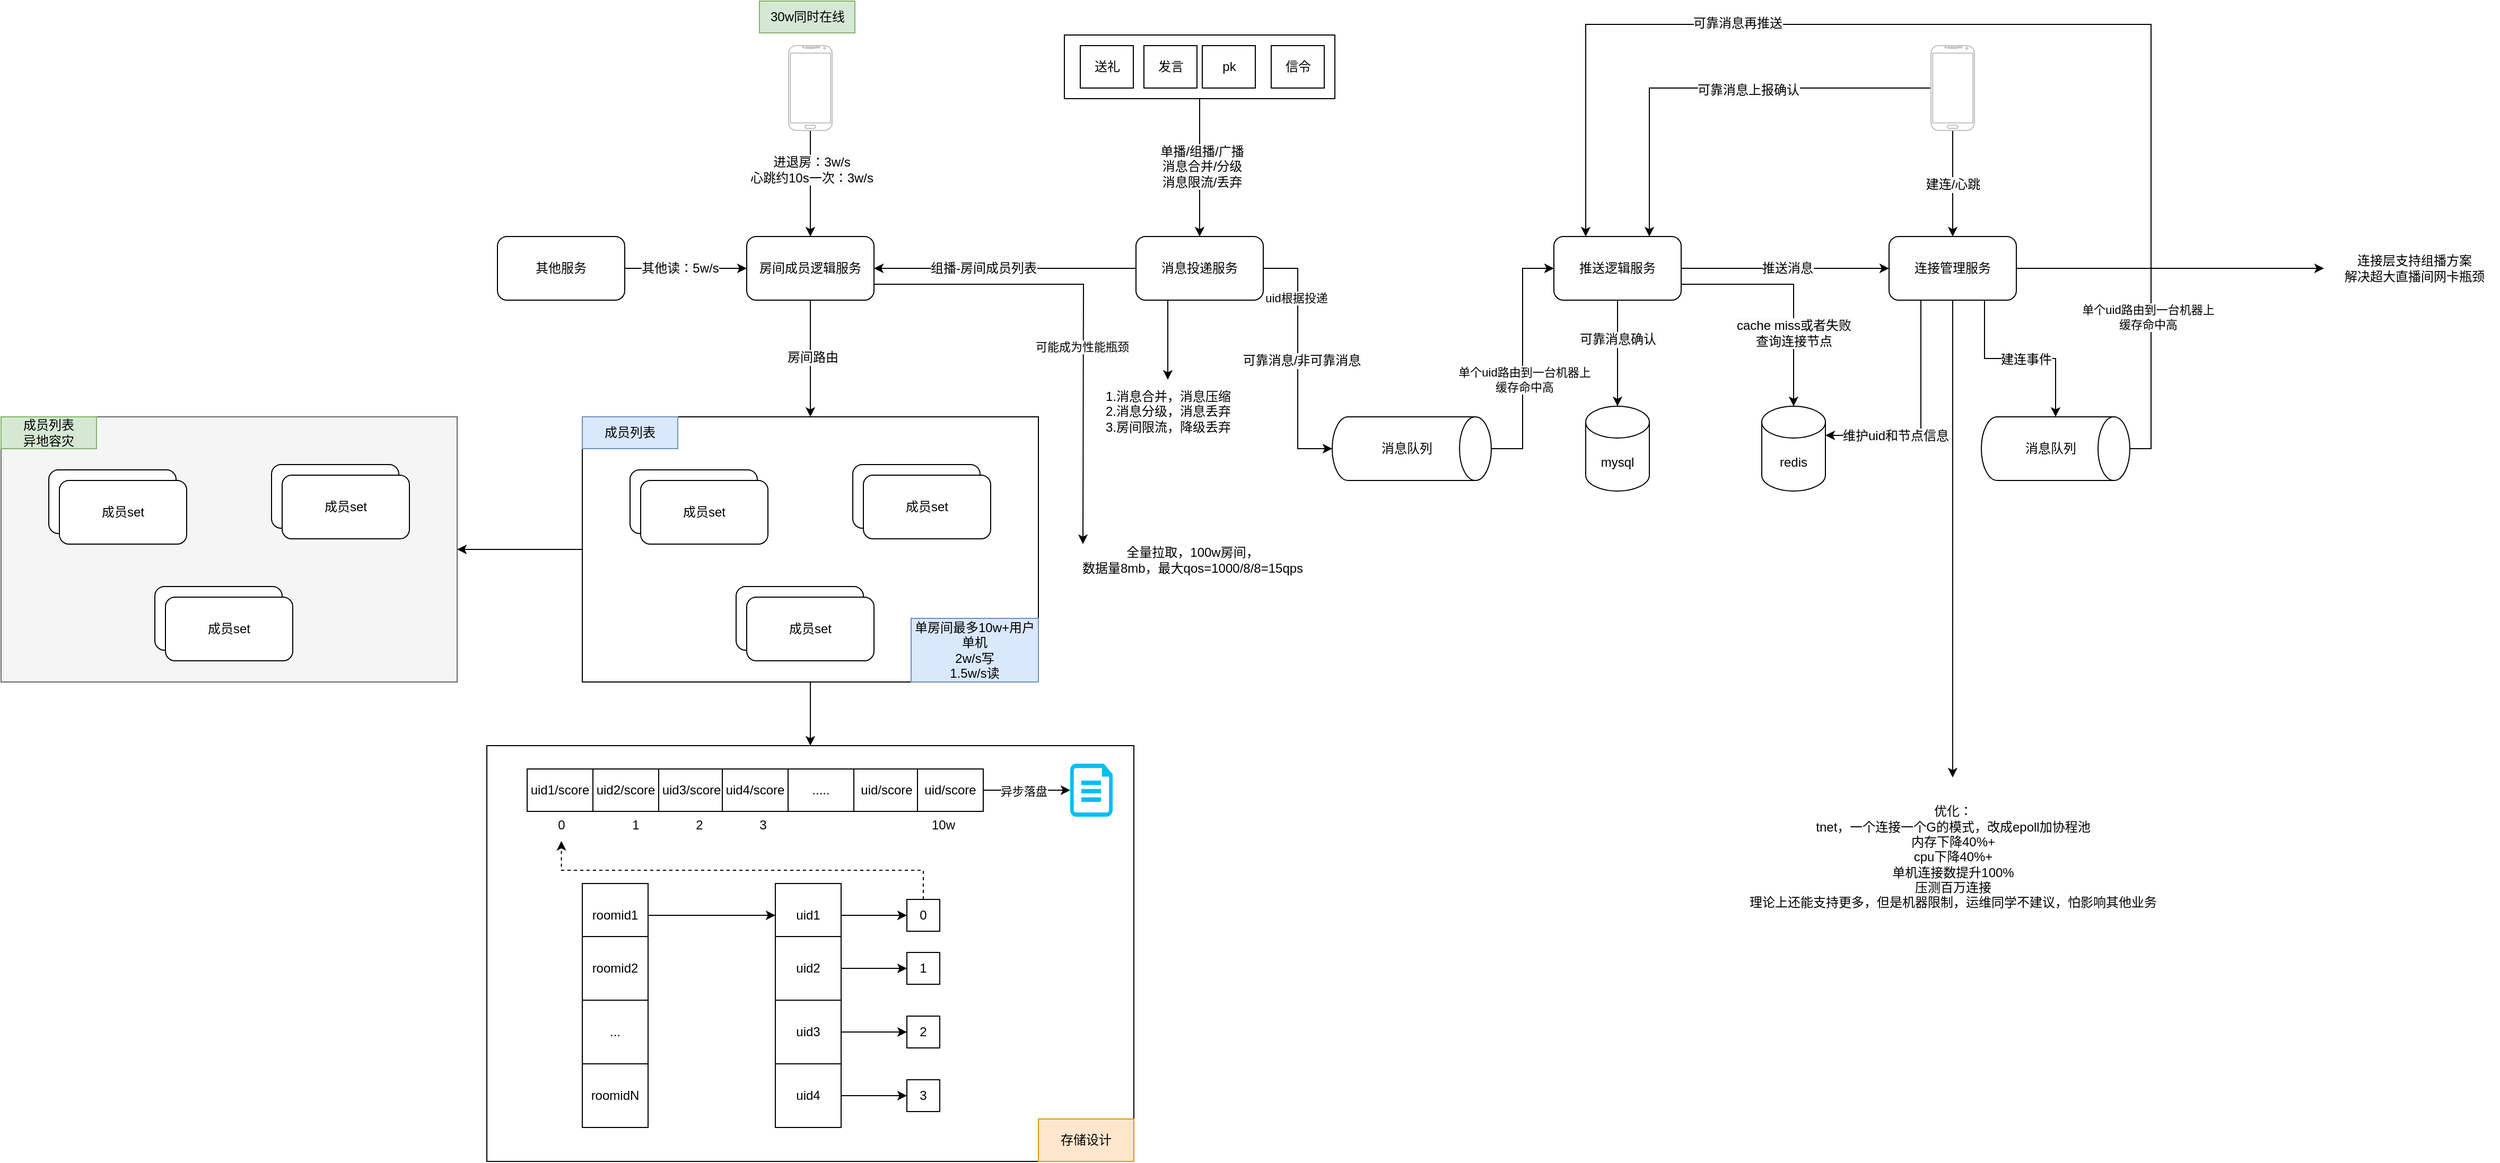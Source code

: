 <mxfile version="24.4.10" type="github">
  <diagram name="第 1 页" id="vhNQBWm2JfFw_72hFJQ7">
    <mxGraphModel dx="3207" dy="954" grid="1" gridSize="10" guides="1" tooltips="1" connect="1" arrows="1" fold="1" page="1" pageScale="1" pageWidth="827" pageHeight="1169" math="0" shadow="0">
      <root>
        <mxCell id="0" />
        <mxCell id="1" parent="0" />
        <mxCell id="PPWBLTVVHqmccEwtyOto-2" value="" style="rounded=0;whiteSpace=wrap;html=1;" parent="1" vertex="1">
          <mxGeometry x="-592" y="870" width="610" height="392" as="geometry" />
        </mxCell>
        <mxCell id="PPWBLTVVHqmccEwtyOto-4" style="edgeStyle=orthogonalEdgeStyle;rounded=0;orthogonalLoop=1;jettySize=auto;html=1;exitX=0.5;exitY=1;exitDx=0;exitDy=0;" parent="1" source="ontqGAHZmMhJFroZLa5W-21" target="PPWBLTVVHqmccEwtyOto-2" edge="1">
          <mxGeometry relative="1" as="geometry" />
        </mxCell>
        <mxCell id="PPWBLTVVHqmccEwtyOto-23" value="" style="edgeStyle=orthogonalEdgeStyle;rounded=0;orthogonalLoop=1;jettySize=auto;html=1;" parent="1" source="ontqGAHZmMhJFroZLa5W-21" target="PPWBLTVVHqmccEwtyOto-14" edge="1">
          <mxGeometry relative="1" as="geometry" />
        </mxCell>
        <mxCell id="ontqGAHZmMhJFroZLa5W-21" value="" style="rounded=0;whiteSpace=wrap;html=1;" parent="1" vertex="1">
          <mxGeometry x="-502" y="560" width="430" height="250" as="geometry" />
        </mxCell>
        <mxCell id="PPWBLTVVHqmccEwtyOto-47" style="edgeStyle=orthogonalEdgeStyle;rounded=0;orthogonalLoop=1;jettySize=auto;html=1;exitX=0.5;exitY=1;exitDx=0;exitDy=0;" parent="1" source="ontqGAHZmMhJFroZLa5W-1" edge="1">
          <mxGeometry relative="1" as="geometry">
            <mxPoint x="789.947" y="900" as="targetPoint" />
          </mxGeometry>
        </mxCell>
        <mxCell id="PPWBLTVVHqmccEwtyOto-51" style="edgeStyle=orthogonalEdgeStyle;rounded=0;orthogonalLoop=1;jettySize=auto;html=1;" parent="1" source="ontqGAHZmMhJFroZLa5W-1" edge="1">
          <mxGeometry relative="1" as="geometry">
            <mxPoint x="1140" y="420" as="targetPoint" />
          </mxGeometry>
        </mxCell>
        <mxCell id="ontqGAHZmMhJFroZLa5W-1" value="连接管理服务" style="rounded=1;whiteSpace=wrap;html=1;" parent="1" vertex="1">
          <mxGeometry x="730" y="390" width="120" height="60" as="geometry" />
        </mxCell>
        <mxCell id="ontqGAHZmMhJFroZLa5W-40" style="edgeStyle=orthogonalEdgeStyle;rounded=0;orthogonalLoop=1;jettySize=auto;html=1;exitX=1;exitY=0.5;exitDx=0;exitDy=0;entryX=0;entryY=0.5;entryDx=0;entryDy=0;" parent="1" source="ontqGAHZmMhJFroZLa5W-2" target="ontqGAHZmMhJFroZLa5W-1" edge="1">
          <mxGeometry relative="1" as="geometry" />
        </mxCell>
        <mxCell id="PPWBLTVVHqmccEwtyOto-34" value="&lt;span style=&quot;font-size: 12px; background-color: rgb(251, 251, 251);&quot;&gt;推送消息&lt;/span&gt;" style="edgeLabel;html=1;align=center;verticalAlign=middle;resizable=0;points=[];" parent="ontqGAHZmMhJFroZLa5W-40" vertex="1" connectable="0">
          <mxGeometry x="0.017" relative="1" as="geometry">
            <mxPoint as="offset" />
          </mxGeometry>
        </mxCell>
        <mxCell id="ontqGAHZmMhJFroZLa5W-2" value="推送逻辑服务" style="rounded=1;whiteSpace=wrap;html=1;" parent="1" vertex="1">
          <mxGeometry x="414" y="390" width="120" height="60" as="geometry" />
        </mxCell>
        <mxCell id="ontqGAHZmMhJFroZLa5W-24" style="edgeStyle=orthogonalEdgeStyle;rounded=0;orthogonalLoop=1;jettySize=auto;html=1;exitX=0;exitY=0.5;exitDx=0;exitDy=0;entryX=1;entryY=0.5;entryDx=0;entryDy=0;" parent="1" source="ontqGAHZmMhJFroZLa5W-3" target="ontqGAHZmMhJFroZLa5W-23" edge="1">
          <mxGeometry relative="1" as="geometry" />
        </mxCell>
        <mxCell id="PPWBLTVVHqmccEwtyOto-28" value="&lt;span style=&quot;font-size: 12px; background-color: rgb(251, 251, 251);&quot;&gt;组播-房间成员列表&lt;/span&gt;" style="edgeLabel;html=1;align=center;verticalAlign=middle;resizable=0;points=[];" parent="ontqGAHZmMhJFroZLa5W-24" vertex="1" connectable="0">
          <mxGeometry x="0.16" y="2" relative="1" as="geometry">
            <mxPoint x="-1" y="-2" as="offset" />
          </mxGeometry>
        </mxCell>
        <mxCell id="PPWBLTVVHqmccEwtyOto-57" style="edgeStyle=orthogonalEdgeStyle;rounded=0;orthogonalLoop=1;jettySize=auto;html=1;exitX=0.25;exitY=1;exitDx=0;exitDy=0;" parent="1" source="ontqGAHZmMhJFroZLa5W-3" target="PPWBLTVVHqmccEwtyOto-54" edge="1">
          <mxGeometry relative="1" as="geometry" />
        </mxCell>
        <mxCell id="ontqGAHZmMhJFroZLa5W-3" value="消息投递服务" style="rounded=1;whiteSpace=wrap;html=1;" parent="1" vertex="1">
          <mxGeometry x="20" y="390" width="120" height="60" as="geometry" />
        </mxCell>
        <mxCell id="ontqGAHZmMhJFroZLa5W-7" style="edgeStyle=orthogonalEdgeStyle;rounded=0;orthogonalLoop=1;jettySize=auto;html=1;exitX=0.5;exitY=0;exitDx=0;exitDy=0;exitPerimeter=0;entryX=0;entryY=0.5;entryDx=0;entryDy=0;" parent="1" source="ontqGAHZmMhJFroZLa5W-4" target="ontqGAHZmMhJFroZLa5W-2" edge="1">
          <mxGeometry relative="1" as="geometry" />
        </mxCell>
        <mxCell id="S7VBq_mGZm_weLfs4T1y-6" value="单个uid路由到一台机器上&lt;br&gt;缓存命中高" style="edgeLabel;html=1;align=center;verticalAlign=middle;resizable=0;points=[];" vertex="1" connectable="0" parent="ontqGAHZmMhJFroZLa5W-7">
          <mxGeometry x="0.281" y="-1" relative="1" as="geometry">
            <mxPoint y="52" as="offset" />
          </mxGeometry>
        </mxCell>
        <mxCell id="ontqGAHZmMhJFroZLa5W-4" value="" style="shape=cylinder3;whiteSpace=wrap;html=1;boundedLbl=1;backgroundOutline=1;size=15;rotation=90;" parent="1" vertex="1">
          <mxGeometry x="250" y="515" width="60" height="150" as="geometry" />
        </mxCell>
        <mxCell id="ontqGAHZmMhJFroZLa5W-6" style="edgeStyle=orthogonalEdgeStyle;rounded=0;orthogonalLoop=1;jettySize=auto;html=1;exitX=1;exitY=0.5;exitDx=0;exitDy=0;entryX=0.5;entryY=1;entryDx=0;entryDy=0;entryPerimeter=0;" parent="1" source="ontqGAHZmMhJFroZLa5W-3" target="ontqGAHZmMhJFroZLa5W-4" edge="1">
          <mxGeometry relative="1" as="geometry" />
        </mxCell>
        <mxCell id="PPWBLTVVHqmccEwtyOto-30" value="&lt;span style=&quot;font-size: 12px; background-color: rgb(251, 251, 251);&quot;&gt;可靠消息/非可靠消息&lt;/span&gt;" style="edgeLabel;html=1;align=center;verticalAlign=middle;resizable=0;points=[];" parent="ontqGAHZmMhJFroZLa5W-6" vertex="1" connectable="0">
          <mxGeometry x="0.015" y="3" relative="1" as="geometry">
            <mxPoint as="offset" />
          </mxGeometry>
        </mxCell>
        <mxCell id="S7VBq_mGZm_weLfs4T1y-5" value="uid根据投递" style="edgeLabel;html=1;align=center;verticalAlign=middle;resizable=0;points=[];" vertex="1" connectable="0" parent="ontqGAHZmMhJFroZLa5W-6">
          <mxGeometry x="-0.486" y="-2" relative="1" as="geometry">
            <mxPoint as="offset" />
          </mxGeometry>
        </mxCell>
        <mxCell id="ontqGAHZmMhJFroZLa5W-8" value="消息队列" style="text;html=1;align=center;verticalAlign=middle;resizable=0;points=[];autosize=1;strokeColor=none;fillColor=none;" parent="1" vertex="1">
          <mxGeometry x="240" y="575" width="70" height="30" as="geometry" />
        </mxCell>
        <mxCell id="ontqGAHZmMhJFroZLa5W-14" value="" style="rounded=1;whiteSpace=wrap;html=1;" parent="1" vertex="1">
          <mxGeometry x="-457" y="610" width="120" height="60" as="geometry" />
        </mxCell>
        <mxCell id="ontqGAHZmMhJFroZLa5W-15" value="成员set" style="rounded=1;whiteSpace=wrap;html=1;" parent="1" vertex="1">
          <mxGeometry x="-447" y="620" width="120" height="60" as="geometry" />
        </mxCell>
        <mxCell id="ontqGAHZmMhJFroZLa5W-16" value="" style="rounded=1;whiteSpace=wrap;html=1;" parent="1" vertex="1">
          <mxGeometry x="-357" y="720" width="120" height="60" as="geometry" />
        </mxCell>
        <mxCell id="ontqGAHZmMhJFroZLa5W-17" value="成员set" style="rounded=1;whiteSpace=wrap;html=1;" parent="1" vertex="1">
          <mxGeometry x="-347" y="730" width="120" height="60" as="geometry" />
        </mxCell>
        <mxCell id="ontqGAHZmMhJFroZLa5W-18" value="" style="rounded=1;whiteSpace=wrap;html=1;" parent="1" vertex="1">
          <mxGeometry x="-247" y="605" width="120" height="60" as="geometry" />
        </mxCell>
        <mxCell id="ontqGAHZmMhJFroZLa5W-19" value="成员set" style="rounded=1;whiteSpace=wrap;html=1;" parent="1" vertex="1">
          <mxGeometry x="-237" y="615" width="120" height="60" as="geometry" />
        </mxCell>
        <mxCell id="ontqGAHZmMhJFroZLa5W-22" value="成员列表" style="rounded=0;whiteSpace=wrap;html=1;fillColor=#dae8fc;strokeColor=#6c8ebf;" parent="1" vertex="1">
          <mxGeometry x="-502" y="560" width="90" height="30" as="geometry" />
        </mxCell>
        <mxCell id="ontqGAHZmMhJFroZLa5W-25" style="edgeStyle=orthogonalEdgeStyle;rounded=0;orthogonalLoop=1;jettySize=auto;html=1;exitX=0.5;exitY=1;exitDx=0;exitDy=0;" parent="1" source="ontqGAHZmMhJFroZLa5W-23" target="ontqGAHZmMhJFroZLa5W-21" edge="1">
          <mxGeometry relative="1" as="geometry" />
        </mxCell>
        <mxCell id="PPWBLTVVHqmccEwtyOto-26" value="&lt;span style=&quot;font-size: 12px; background-color: rgb(251, 251, 251);&quot;&gt;房间路由&lt;/span&gt;" style="edgeLabel;html=1;align=center;verticalAlign=middle;resizable=0;points=[];" parent="ontqGAHZmMhJFroZLa5W-25" vertex="1" connectable="0">
          <mxGeometry x="-0.025" y="2" relative="1" as="geometry">
            <mxPoint as="offset" />
          </mxGeometry>
        </mxCell>
        <mxCell id="S7VBq_mGZm_weLfs4T1y-1" style="edgeStyle=orthogonalEdgeStyle;rounded=0;orthogonalLoop=1;jettySize=auto;html=1;exitX=1;exitY=0.75;exitDx=0;exitDy=0;" edge="1" parent="1" source="ontqGAHZmMhJFroZLa5W-23">
          <mxGeometry relative="1" as="geometry">
            <mxPoint x="-30" y="680" as="targetPoint" />
          </mxGeometry>
        </mxCell>
        <mxCell id="S7VBq_mGZm_weLfs4T1y-3" value="可能成为性能瓶颈" style="edgeLabel;html=1;align=center;verticalAlign=middle;resizable=0;points=[];" vertex="1" connectable="0" parent="S7VBq_mGZm_weLfs4T1y-1">
          <mxGeometry x="0.16" y="-2" relative="1" as="geometry">
            <mxPoint as="offset" />
          </mxGeometry>
        </mxCell>
        <mxCell id="ontqGAHZmMhJFroZLa5W-23" value="房间成员逻辑服务" style="rounded=1;whiteSpace=wrap;html=1;" parent="1" vertex="1">
          <mxGeometry x="-347" y="390" width="120" height="60" as="geometry" />
        </mxCell>
        <mxCell id="ontqGAHZmMhJFroZLa5W-33" value="&lt;span style=&quot;font-size: 12px; background-color: rgb(251, 251, 251);&quot;&gt;建连/心跳&lt;/span&gt;" style="edgeStyle=orthogonalEdgeStyle;rounded=0;orthogonalLoop=1;jettySize=auto;html=1;" parent="1" source="ontqGAHZmMhJFroZLa5W-32" target="ontqGAHZmMhJFroZLa5W-1" edge="1">
          <mxGeometry x="0.011" relative="1" as="geometry">
            <mxPoint as="offset" />
          </mxGeometry>
        </mxCell>
        <mxCell id="ontqGAHZmMhJFroZLa5W-77" style="edgeStyle=orthogonalEdgeStyle;rounded=0;orthogonalLoop=1;jettySize=auto;html=1;entryX=0.75;entryY=0;entryDx=0;entryDy=0;" parent="1" source="ontqGAHZmMhJFroZLa5W-32" target="ontqGAHZmMhJFroZLa5W-2" edge="1">
          <mxGeometry relative="1" as="geometry" />
        </mxCell>
        <mxCell id="PPWBLTVVHqmccEwtyOto-33" value="&lt;span style=&quot;font-size: 12px; background-color: rgb(251, 251, 251);&quot;&gt;可靠消息上报确认&lt;/span&gt;" style="edgeLabel;html=1;align=center;verticalAlign=middle;resizable=0;points=[];" parent="ontqGAHZmMhJFroZLa5W-77" vertex="1" connectable="0">
          <mxGeometry x="-0.148" y="2" relative="1" as="geometry">
            <mxPoint as="offset" />
          </mxGeometry>
        </mxCell>
        <mxCell id="ontqGAHZmMhJFroZLa5W-32" value="" style="verticalLabelPosition=bottom;verticalAlign=top;html=1;shadow=0;dashed=0;strokeWidth=1;shape=mxgraph.android.phone2;strokeColor=#c0c0c0;" parent="1" vertex="1">
          <mxGeometry x="769.48" y="210" width="41.03" height="80" as="geometry" />
        </mxCell>
        <mxCell id="ontqGAHZmMhJFroZLa5W-35" value="redis" style="shape=cylinder3;whiteSpace=wrap;html=1;boundedLbl=1;backgroundOutline=1;size=15;" parent="1" vertex="1">
          <mxGeometry x="610" y="550" width="60" height="80" as="geometry" />
        </mxCell>
        <mxCell id="ontqGAHZmMhJFroZLa5W-36" style="edgeStyle=orthogonalEdgeStyle;rounded=0;orthogonalLoop=1;jettySize=auto;html=1;exitX=0.25;exitY=1;exitDx=0;exitDy=0;entryX=1;entryY=0;entryDx=0;entryDy=27.5;entryPerimeter=0;" parent="1" source="ontqGAHZmMhJFroZLa5W-1" target="ontqGAHZmMhJFroZLa5W-35" edge="1">
          <mxGeometry relative="1" as="geometry" />
        </mxCell>
        <mxCell id="PPWBLTVVHqmccEwtyOto-35" value="&lt;span style=&quot;font-size: 12px; background-color: rgb(251, 251, 251);&quot;&gt;维护uid和节点信息&lt;/span&gt;" style="edgeLabel;html=1;align=center;verticalAlign=middle;resizable=0;points=[];" parent="ontqGAHZmMhJFroZLa5W-36" vertex="1" connectable="0">
          <mxGeometry x="0.396" relative="1" as="geometry">
            <mxPoint as="offset" />
          </mxGeometry>
        </mxCell>
        <mxCell id="ontqGAHZmMhJFroZLa5W-53" value="" style="edgeStyle=orthogonalEdgeStyle;rounded=0;orthogonalLoop=1;jettySize=auto;html=1;" parent="1" source="ontqGAHZmMhJFroZLa5W-52" target="ontqGAHZmMhJFroZLa5W-23" edge="1">
          <mxGeometry relative="1" as="geometry" />
        </mxCell>
        <mxCell id="PPWBLTVVHqmccEwtyOto-27" value="&lt;span style=&quot;font-size: 12px; background-color: rgb(251, 251, 251);&quot;&gt;进退房：3w/s&lt;br&gt;心跳约10s一次：3w/s&lt;br&gt;&lt;/span&gt;" style="edgeLabel;html=1;align=center;verticalAlign=middle;resizable=0;points=[];" parent="ontqGAHZmMhJFroZLa5W-53" vertex="1" connectable="0">
          <mxGeometry x="-0.264" y="1" relative="1" as="geometry">
            <mxPoint as="offset" />
          </mxGeometry>
        </mxCell>
        <mxCell id="ontqGAHZmMhJFroZLa5W-52" value="" style="verticalLabelPosition=bottom;verticalAlign=top;html=1;shadow=0;dashed=0;strokeWidth=1;shape=mxgraph.android.phone2;strokeColor=#c0c0c0;" parent="1" vertex="1">
          <mxGeometry x="-307.51" y="210" width="41.03" height="80" as="geometry" />
        </mxCell>
        <mxCell id="ontqGAHZmMhJFroZLa5W-68" style="edgeStyle=orthogonalEdgeStyle;rounded=0;orthogonalLoop=1;jettySize=auto;html=1;exitX=0.5;exitY=1;exitDx=0;exitDy=0;entryX=0.5;entryY=0;entryDx=0;entryDy=0;" parent="1" source="ontqGAHZmMhJFroZLa5W-66" target="ontqGAHZmMhJFroZLa5W-3" edge="1">
          <mxGeometry relative="1" as="geometry" />
        </mxCell>
        <mxCell id="PPWBLTVVHqmccEwtyOto-29" value="&lt;span style=&quot;font-size: 12px; background-color: rgb(251, 251, 251);&quot;&gt;单播/组播/广播&lt;/span&gt;&lt;br style=&quot;font-size: 12px; background-color: rgb(251, 251, 251);&quot;&gt;&lt;span style=&quot;font-size: 12px; background-color: rgb(251, 251, 251);&quot;&gt;消息合并/分级&lt;/span&gt;&lt;br style=&quot;font-size: 12px; background-color: rgb(251, 251, 251);&quot;&gt;&lt;span style=&quot;font-size: 12px; background-color: rgb(251, 251, 251);&quot;&gt;消息限流/丢弃&lt;/span&gt;" style="edgeLabel;html=1;align=center;verticalAlign=middle;resizable=0;points=[];" parent="ontqGAHZmMhJFroZLa5W-68" vertex="1" connectable="0">
          <mxGeometry x="-0.021" y="2" relative="1" as="geometry">
            <mxPoint as="offset" />
          </mxGeometry>
        </mxCell>
        <mxCell id="ontqGAHZmMhJFroZLa5W-66" value="" style="rounded=0;whiteSpace=wrap;html=1;" parent="1" vertex="1">
          <mxGeometry x="-47.5" y="200" width="255" height="60" as="geometry" />
        </mxCell>
        <mxCell id="ontqGAHZmMhJFroZLa5W-69" value="送礼" style="rounded=0;whiteSpace=wrap;html=1;" parent="1" vertex="1">
          <mxGeometry x="-32.5" y="210" width="50" height="40" as="geometry" />
        </mxCell>
        <mxCell id="ontqGAHZmMhJFroZLa5W-70" value="发言" style="rounded=0;whiteSpace=wrap;html=1;" parent="1" vertex="1">
          <mxGeometry x="27.5" y="210" width="50" height="40" as="geometry" />
        </mxCell>
        <mxCell id="ontqGAHZmMhJFroZLa5W-71" value="pk" style="rounded=0;whiteSpace=wrap;html=1;" parent="1" vertex="1">
          <mxGeometry x="82.5" y="210" width="50" height="40" as="geometry" />
        </mxCell>
        <mxCell id="ontqGAHZmMhJFroZLa5W-72" value="信令" style="rounded=0;whiteSpace=wrap;html=1;" parent="1" vertex="1">
          <mxGeometry x="147.5" y="210" width="50" height="40" as="geometry" />
        </mxCell>
        <mxCell id="ontqGAHZmMhJFroZLa5W-75" style="edgeStyle=orthogonalEdgeStyle;rounded=0;orthogonalLoop=1;jettySize=auto;html=1;exitX=1;exitY=0.75;exitDx=0;exitDy=0;entryX=0.5;entryY=0;entryDx=0;entryDy=0;entryPerimeter=0;" parent="1" source="ontqGAHZmMhJFroZLa5W-2" target="ontqGAHZmMhJFroZLa5W-35" edge="1">
          <mxGeometry relative="1" as="geometry" />
        </mxCell>
        <mxCell id="PPWBLTVVHqmccEwtyOto-36" value="&lt;span style=&quot;font-size: 12px; background-color: rgb(251, 251, 251);&quot;&gt;cache miss或者失败&lt;br&gt;查询连接节点&lt;/span&gt;" style="edgeLabel;html=1;align=center;verticalAlign=middle;resizable=0;points=[];" parent="ontqGAHZmMhJFroZLa5W-75" vertex="1" connectable="0">
          <mxGeometry x="0.152" relative="1" as="geometry">
            <mxPoint y="24" as="offset" />
          </mxGeometry>
        </mxCell>
        <mxCell id="ontqGAHZmMhJFroZLa5W-78" value="mysql" style="shape=cylinder3;whiteSpace=wrap;html=1;boundedLbl=1;backgroundOutline=1;size=15;" parent="1" vertex="1">
          <mxGeometry x="444" y="550" width="60" height="80" as="geometry" />
        </mxCell>
        <mxCell id="ontqGAHZmMhJFroZLa5W-80" style="edgeStyle=orthogonalEdgeStyle;rounded=0;orthogonalLoop=1;jettySize=auto;html=1;exitX=0.5;exitY=1;exitDx=0;exitDy=0;entryX=0.5;entryY=0;entryDx=0;entryDy=0;entryPerimeter=0;" parent="1" source="ontqGAHZmMhJFroZLa5W-2" target="ontqGAHZmMhJFroZLa5W-78" edge="1">
          <mxGeometry relative="1" as="geometry" />
        </mxCell>
        <mxCell id="PPWBLTVVHqmccEwtyOto-31" value="&lt;span style=&quot;font-size: 12px; background-color: rgb(251, 251, 251);&quot;&gt;可靠消息确认&lt;/span&gt;" style="edgeLabel;html=1;align=center;verticalAlign=middle;resizable=0;points=[];" parent="ontqGAHZmMhJFroZLa5W-80" vertex="1" connectable="0">
          <mxGeometry x="-0.264" relative="1" as="geometry">
            <mxPoint as="offset" />
          </mxGeometry>
        </mxCell>
        <mxCell id="6s_Ftt0ad8FDjy7rFycN-3" style="edgeStyle=orthogonalEdgeStyle;rounded=0;orthogonalLoop=1;jettySize=auto;html=1;exitX=0.5;exitY=0;exitDx=0;exitDy=0;exitPerimeter=0;entryX=0.25;entryY=0;entryDx=0;entryDy=0;" parent="1" source="6s_Ftt0ad8FDjy7rFycN-1" target="ontqGAHZmMhJFroZLa5W-2" edge="1">
          <mxGeometry relative="1" as="geometry">
            <Array as="points">
              <mxPoint x="977" y="590" />
              <mxPoint x="977" y="190" />
              <mxPoint x="444" y="190" />
            </Array>
          </mxGeometry>
        </mxCell>
        <mxCell id="PPWBLTVVHqmccEwtyOto-32" value="&lt;span style=&quot;font-size: 12px; background-color: rgb(251, 251, 251);&quot;&gt;可靠消息再推送&lt;/span&gt;" style="edgeLabel;html=1;align=center;verticalAlign=middle;resizable=0;points=[];" parent="6s_Ftt0ad8FDjy7rFycN-3" vertex="1" connectable="0">
          <mxGeometry x="0.406" y="-1" relative="1" as="geometry">
            <mxPoint as="offset" />
          </mxGeometry>
        </mxCell>
        <mxCell id="S7VBq_mGZm_weLfs4T1y-7" value="单个uid路由到一台机器上&lt;br&gt;缓存命中高" style="edgeLabel;html=1;align=center;verticalAlign=middle;resizable=0;points=[];" vertex="1" connectable="0" parent="6s_Ftt0ad8FDjy7rFycN-3">
          <mxGeometry x="-0.749" y="3" relative="1" as="geometry">
            <mxPoint as="offset" />
          </mxGeometry>
        </mxCell>
        <mxCell id="6s_Ftt0ad8FDjy7rFycN-1" value="" style="shape=cylinder3;whiteSpace=wrap;html=1;boundedLbl=1;backgroundOutline=1;size=15;rotation=90;" parent="1" vertex="1">
          <mxGeometry x="857" y="520" width="60" height="140" as="geometry" />
        </mxCell>
        <mxCell id="6s_Ftt0ad8FDjy7rFycN-2" style="edgeStyle=orthogonalEdgeStyle;rounded=0;orthogonalLoop=1;jettySize=auto;html=1;exitX=0.75;exitY=1;exitDx=0;exitDy=0;entryX=0;entryY=0.5;entryDx=0;entryDy=0;entryPerimeter=0;" parent="1" source="ontqGAHZmMhJFroZLa5W-1" target="6s_Ftt0ad8FDjy7rFycN-1" edge="1">
          <mxGeometry relative="1" as="geometry" />
        </mxCell>
        <mxCell id="PPWBLTVVHqmccEwtyOto-37" value="&lt;span style=&quot;font-size: 12px; background-color: rgb(251, 251, 251);&quot;&gt;建连事件&lt;/span&gt;" style="edgeLabel;html=1;align=center;verticalAlign=middle;resizable=0;points=[];" parent="6s_Ftt0ad8FDjy7rFycN-2" vertex="1" connectable="0">
          <mxGeometry x="0.061" y="-1" relative="1" as="geometry">
            <mxPoint as="offset" />
          </mxGeometry>
        </mxCell>
        <mxCell id="6s_Ftt0ad8FDjy7rFycN-4" value="消息队列" style="text;html=1;align=center;verticalAlign=middle;resizable=0;points=[];autosize=1;strokeColor=none;fillColor=none;" parent="1" vertex="1">
          <mxGeometry x="847" y="575" width="70" height="30" as="geometry" />
        </mxCell>
        <mxCell id="6s_Ftt0ad8FDjy7rFycN-7" value="" style="rounded=0;whiteSpace=wrap;html=1;" parent="1" vertex="1">
          <mxGeometry x="-554" y="892" width="430" height="40" as="geometry" />
        </mxCell>
        <mxCell id="6s_Ftt0ad8FDjy7rFycN-8" value="uid1/score" style="rounded=0;whiteSpace=wrap;html=1;" parent="1" vertex="1">
          <mxGeometry x="-554" y="892" width="62" height="40" as="geometry" />
        </mxCell>
        <mxCell id="6s_Ftt0ad8FDjy7rFycN-9" value="uid2/score" style="rounded=0;whiteSpace=wrap;html=1;" parent="1" vertex="1">
          <mxGeometry x="-492" y="892" width="62" height="40" as="geometry" />
        </mxCell>
        <mxCell id="6s_Ftt0ad8FDjy7rFycN-10" value="uid3/score" style="rounded=0;whiteSpace=wrap;html=1;" parent="1" vertex="1">
          <mxGeometry x="-430" y="892" width="62" height="40" as="geometry" />
        </mxCell>
        <mxCell id="6s_Ftt0ad8FDjy7rFycN-11" value="uid4/score" style="rounded=0;whiteSpace=wrap;html=1;" parent="1" vertex="1">
          <mxGeometry x="-369.99" y="892" width="62" height="40" as="geometry" />
        </mxCell>
        <mxCell id="6s_Ftt0ad8FDjy7rFycN-12" value="....." style="rounded=0;whiteSpace=wrap;html=1;" parent="1" vertex="1">
          <mxGeometry x="-307.99" y="892" width="62" height="40" as="geometry" />
        </mxCell>
        <mxCell id="6s_Ftt0ad8FDjy7rFycN-13" value="uid/score" style="rounded=0;whiteSpace=wrap;html=1;" parent="1" vertex="1">
          <mxGeometry x="-245.99" y="892" width="62" height="40" as="geometry" />
        </mxCell>
        <mxCell id="6s_Ftt0ad8FDjy7rFycN-39" value="" style="edgeStyle=orthogonalEdgeStyle;rounded=0;orthogonalLoop=1;jettySize=auto;html=1;" parent="1" source="6s_Ftt0ad8FDjy7rFycN-14" target="6s_Ftt0ad8FDjy7rFycN-38" edge="1">
          <mxGeometry relative="1" as="geometry" />
        </mxCell>
        <mxCell id="PPWBLTVVHqmccEwtyOto-25" value="异步落盘" style="edgeLabel;html=1;align=center;verticalAlign=middle;resizable=0;points=[];" parent="6s_Ftt0ad8FDjy7rFycN-39" vertex="1" connectable="0">
          <mxGeometry x="-0.082" y="-1" relative="1" as="geometry">
            <mxPoint as="offset" />
          </mxGeometry>
        </mxCell>
        <mxCell id="6s_Ftt0ad8FDjy7rFycN-14" value="uid/score" style="rounded=0;whiteSpace=wrap;html=1;" parent="1" vertex="1">
          <mxGeometry x="-186" y="892" width="62" height="40" as="geometry" />
        </mxCell>
        <mxCell id="6s_Ftt0ad8FDjy7rFycN-15" value="" style="rounded=0;whiteSpace=wrap;html=1;" parent="1" vertex="1">
          <mxGeometry x="-320" y="1000" width="62" height="230" as="geometry" />
        </mxCell>
        <mxCell id="6s_Ftt0ad8FDjy7rFycN-23" value="" style="edgeStyle=orthogonalEdgeStyle;rounded=0;orthogonalLoop=1;jettySize=auto;html=1;" parent="1" source="6s_Ftt0ad8FDjy7rFycN-16" target="6s_Ftt0ad8FDjy7rFycN-22" edge="1">
          <mxGeometry relative="1" as="geometry" />
        </mxCell>
        <mxCell id="6s_Ftt0ad8FDjy7rFycN-16" value="uid1" style="rounded=0;whiteSpace=wrap;html=1;" parent="1" vertex="1">
          <mxGeometry x="-320" y="1000" width="62" height="60" as="geometry" />
        </mxCell>
        <mxCell id="6s_Ftt0ad8FDjy7rFycN-27" value="" style="edgeStyle=orthogonalEdgeStyle;rounded=0;orthogonalLoop=1;jettySize=auto;html=1;" parent="1" source="6s_Ftt0ad8FDjy7rFycN-17" target="6s_Ftt0ad8FDjy7rFycN-24" edge="1">
          <mxGeometry relative="1" as="geometry" />
        </mxCell>
        <mxCell id="6s_Ftt0ad8FDjy7rFycN-17" value="uid2" style="rounded=0;whiteSpace=wrap;html=1;" parent="1" vertex="1">
          <mxGeometry x="-320" y="1050" width="62" height="60" as="geometry" />
        </mxCell>
        <mxCell id="6s_Ftt0ad8FDjy7rFycN-28" value="" style="edgeStyle=orthogonalEdgeStyle;rounded=0;orthogonalLoop=1;jettySize=auto;html=1;" parent="1" source="6s_Ftt0ad8FDjy7rFycN-18" target="6s_Ftt0ad8FDjy7rFycN-25" edge="1">
          <mxGeometry relative="1" as="geometry" />
        </mxCell>
        <mxCell id="6s_Ftt0ad8FDjy7rFycN-18" value="uid3" style="rounded=0;whiteSpace=wrap;html=1;" parent="1" vertex="1">
          <mxGeometry x="-320" y="1110" width="62" height="60" as="geometry" />
        </mxCell>
        <mxCell id="6s_Ftt0ad8FDjy7rFycN-29" value="" style="edgeStyle=orthogonalEdgeStyle;rounded=0;orthogonalLoop=1;jettySize=auto;html=1;" parent="1" source="6s_Ftt0ad8FDjy7rFycN-19" target="6s_Ftt0ad8FDjy7rFycN-26" edge="1">
          <mxGeometry relative="1" as="geometry" />
        </mxCell>
        <mxCell id="6s_Ftt0ad8FDjy7rFycN-19" value="uid4" style="rounded=0;whiteSpace=wrap;html=1;" parent="1" vertex="1">
          <mxGeometry x="-320" y="1170" width="62" height="60" as="geometry" />
        </mxCell>
        <mxCell id="PPWBLTVVHqmccEwtyOto-13" style="edgeStyle=orthogonalEdgeStyle;rounded=0;orthogonalLoop=1;jettySize=auto;html=1;exitX=0.5;exitY=0;exitDx=0;exitDy=0;entryX=0.509;entryY=0.997;entryDx=0;entryDy=0;entryPerimeter=0;dashed=1;" parent="1" source="6s_Ftt0ad8FDjy7rFycN-22" target="6s_Ftt0ad8FDjy7rFycN-31" edge="1">
          <mxGeometry relative="1" as="geometry" />
        </mxCell>
        <mxCell id="6s_Ftt0ad8FDjy7rFycN-22" value="0" style="rounded=0;whiteSpace=wrap;html=1;" parent="1" vertex="1">
          <mxGeometry x="-196" y="1015" width="31" height="30" as="geometry" />
        </mxCell>
        <mxCell id="6s_Ftt0ad8FDjy7rFycN-24" value="1" style="rounded=0;whiteSpace=wrap;html=1;" parent="1" vertex="1">
          <mxGeometry x="-196" y="1065" width="31" height="30" as="geometry" />
        </mxCell>
        <mxCell id="6s_Ftt0ad8FDjy7rFycN-25" value="2" style="rounded=0;whiteSpace=wrap;html=1;" parent="1" vertex="1">
          <mxGeometry x="-196" y="1125" width="31" height="30" as="geometry" />
        </mxCell>
        <mxCell id="6s_Ftt0ad8FDjy7rFycN-26" value="3" style="rounded=0;whiteSpace=wrap;html=1;" parent="1" vertex="1">
          <mxGeometry x="-196" y="1185" width="31" height="30" as="geometry" />
        </mxCell>
        <mxCell id="6s_Ftt0ad8FDjy7rFycN-31" value="0" style="text;html=1;align=center;verticalAlign=middle;resizable=0;points=[];autosize=1;strokeColor=none;fillColor=none;" parent="1" vertex="1">
          <mxGeometry x="-537" y="930" width="30" height="30" as="geometry" />
        </mxCell>
        <mxCell id="6s_Ftt0ad8FDjy7rFycN-32" value="1" style="text;html=1;align=center;verticalAlign=middle;resizable=0;points=[];autosize=1;strokeColor=none;fillColor=none;" parent="1" vertex="1">
          <mxGeometry x="-467" y="930" width="30" height="30" as="geometry" />
        </mxCell>
        <mxCell id="6s_Ftt0ad8FDjy7rFycN-33" value="2" style="text;html=1;align=center;verticalAlign=middle;resizable=0;points=[];autosize=1;strokeColor=none;fillColor=none;" parent="1" vertex="1">
          <mxGeometry x="-407" y="930" width="30" height="30" as="geometry" />
        </mxCell>
        <mxCell id="6s_Ftt0ad8FDjy7rFycN-35" value="3" style="text;html=1;align=center;verticalAlign=middle;resizable=0;points=[];autosize=1;strokeColor=none;fillColor=none;" parent="1" vertex="1">
          <mxGeometry x="-347" y="930" width="30" height="30" as="geometry" />
        </mxCell>
        <mxCell id="6s_Ftt0ad8FDjy7rFycN-38" value="" style="verticalLabelPosition=bottom;html=1;verticalAlign=top;align=center;strokeColor=none;fillColor=#00BEF2;shape=mxgraph.azure.cloud_services_configuration_file;pointerEvents=1;" parent="1" vertex="1">
          <mxGeometry x="-42" y="887" width="40" height="50" as="geometry" />
        </mxCell>
        <mxCell id="PPWBLTVVHqmccEwtyOto-1" value="10w" style="text;html=1;align=center;verticalAlign=middle;resizable=0;points=[];autosize=1;strokeColor=none;fillColor=none;" parent="1" vertex="1">
          <mxGeometry x="-187" y="930" width="50" height="30" as="geometry" />
        </mxCell>
        <mxCell id="PPWBLTVVHqmccEwtyOto-3" value="存储设计" style="rounded=0;whiteSpace=wrap;html=1;fillColor=#ffe6cc;strokeColor=#d79b00;" parent="1" vertex="1">
          <mxGeometry x="-72" y="1222" width="90" height="40" as="geometry" />
        </mxCell>
        <mxCell id="PPWBLTVVHqmccEwtyOto-5" value="" style="rounded=0;whiteSpace=wrap;html=1;" parent="1" vertex="1">
          <mxGeometry x="-502" y="1000" width="62" height="230" as="geometry" />
        </mxCell>
        <mxCell id="PPWBLTVVHqmccEwtyOto-10" style="edgeStyle=orthogonalEdgeStyle;rounded=0;orthogonalLoop=1;jettySize=auto;html=1;exitX=1;exitY=0.5;exitDx=0;exitDy=0;entryX=0;entryY=0.5;entryDx=0;entryDy=0;" parent="1" source="PPWBLTVVHqmccEwtyOto-6" target="6s_Ftt0ad8FDjy7rFycN-16" edge="1">
          <mxGeometry relative="1" as="geometry" />
        </mxCell>
        <mxCell id="PPWBLTVVHqmccEwtyOto-6" value="roomid1" style="rounded=0;whiteSpace=wrap;html=1;" parent="1" vertex="1">
          <mxGeometry x="-502" y="1000" width="62" height="60" as="geometry" />
        </mxCell>
        <mxCell id="PPWBLTVVHqmccEwtyOto-7" value="roomid2" style="rounded=0;whiteSpace=wrap;html=1;" parent="1" vertex="1">
          <mxGeometry x="-502" y="1050" width="62" height="60" as="geometry" />
        </mxCell>
        <mxCell id="PPWBLTVVHqmccEwtyOto-8" value="..." style="rounded=0;whiteSpace=wrap;html=1;" parent="1" vertex="1">
          <mxGeometry x="-502" y="1110" width="62" height="60" as="geometry" />
        </mxCell>
        <mxCell id="PPWBLTVVHqmccEwtyOto-9" value="roomidN" style="rounded=0;whiteSpace=wrap;html=1;" parent="1" vertex="1">
          <mxGeometry x="-502" y="1170" width="62" height="60" as="geometry" />
        </mxCell>
        <mxCell id="PPWBLTVVHqmccEwtyOto-14" value="" style="rounded=0;whiteSpace=wrap;html=1;fillColor=#f5f5f5;fontColor=#333333;strokeColor=#666666;" parent="1" vertex="1">
          <mxGeometry x="-1050" y="560" width="430" height="250" as="geometry" />
        </mxCell>
        <mxCell id="PPWBLTVVHqmccEwtyOto-15" value="" style="rounded=1;whiteSpace=wrap;html=1;" parent="1" vertex="1">
          <mxGeometry x="-1005" y="610" width="120" height="60" as="geometry" />
        </mxCell>
        <mxCell id="PPWBLTVVHqmccEwtyOto-16" value="成员set" style="rounded=1;whiteSpace=wrap;html=1;" parent="1" vertex="1">
          <mxGeometry x="-995" y="620" width="120" height="60" as="geometry" />
        </mxCell>
        <mxCell id="PPWBLTVVHqmccEwtyOto-17" value="" style="rounded=1;whiteSpace=wrap;html=1;" parent="1" vertex="1">
          <mxGeometry x="-905" y="720" width="120" height="60" as="geometry" />
        </mxCell>
        <mxCell id="PPWBLTVVHqmccEwtyOto-18" value="成员set" style="rounded=1;whiteSpace=wrap;html=1;" parent="1" vertex="1">
          <mxGeometry x="-895" y="730" width="120" height="60" as="geometry" />
        </mxCell>
        <mxCell id="PPWBLTVVHqmccEwtyOto-19" value="" style="rounded=1;whiteSpace=wrap;html=1;" parent="1" vertex="1">
          <mxGeometry x="-795" y="605" width="120" height="60" as="geometry" />
        </mxCell>
        <mxCell id="PPWBLTVVHqmccEwtyOto-20" value="成员set" style="rounded=1;whiteSpace=wrap;html=1;" parent="1" vertex="1">
          <mxGeometry x="-785" y="615" width="120" height="60" as="geometry" />
        </mxCell>
        <mxCell id="PPWBLTVVHqmccEwtyOto-21" value="成员列表&lt;br&gt;异地容灾" style="rounded=0;whiteSpace=wrap;html=1;fillColor=#d5e8d4;strokeColor=#82b366;" parent="1" vertex="1">
          <mxGeometry x="-1050" y="560" width="90" height="30" as="geometry" />
        </mxCell>
        <mxCell id="PPWBLTVVHqmccEwtyOto-24" value="30w同时在线" style="text;html=1;align=center;verticalAlign=middle;resizable=0;points=[];autosize=1;strokeColor=#82b366;fillColor=#d5e8d4;" parent="1" vertex="1">
          <mxGeometry x="-335" y="168" width="90" height="30" as="geometry" />
        </mxCell>
        <mxCell id="PPWBLTVVHqmccEwtyOto-39" value="" style="edgeStyle=orthogonalEdgeStyle;rounded=0;orthogonalLoop=1;jettySize=auto;html=1;" parent="1" source="PPWBLTVVHqmccEwtyOto-38" target="ontqGAHZmMhJFroZLa5W-23" edge="1">
          <mxGeometry relative="1" as="geometry" />
        </mxCell>
        <mxCell id="PPWBLTVVHqmccEwtyOto-40" value="&lt;span style=&quot;font-size: 12px; background-color: rgb(251, 251, 251);&quot;&gt;其他读：5w/s&lt;/span&gt;" style="edgeLabel;html=1;align=center;verticalAlign=middle;resizable=0;points=[];" parent="PPWBLTVVHqmccEwtyOto-39" vertex="1" connectable="0">
          <mxGeometry x="-0.106" relative="1" as="geometry">
            <mxPoint as="offset" />
          </mxGeometry>
        </mxCell>
        <mxCell id="PPWBLTVVHqmccEwtyOto-38" value="其他服务" style="rounded=1;whiteSpace=wrap;html=1;" parent="1" vertex="1">
          <mxGeometry x="-582" y="390" width="120" height="60" as="geometry" />
        </mxCell>
        <mxCell id="PPWBLTVVHqmccEwtyOto-42" value="单房间最多10w+用户&lt;br&gt;&lt;span style=&quot;text-wrap: nowrap;&quot;&gt;单机&lt;/span&gt;&lt;div style=&quot;text-wrap: nowrap;&quot;&gt;2w/s写&lt;br&gt;1.5w/s读&lt;/div&gt;" style="rounded=0;whiteSpace=wrap;html=1;fillColor=#dae8fc;strokeColor=#6c8ebf;" parent="1" vertex="1">
          <mxGeometry x="-192" y="750" width="120" height="60" as="geometry" />
        </mxCell>
        <mxCell id="PPWBLTVVHqmccEwtyOto-48" value="优化：&lt;br&gt;tnet，一个连接一个G的模式，改成epoll加协程池&lt;div&gt;内存下降40%+&lt;br&gt;cpu下降40%+&lt;br&gt;单机连接数提升100%&lt;br&gt;压测百万连接&lt;br&gt;理论上还能支持更多，但是机器限制，运维同学不建议，怕影响其他业务&lt;/div&gt;" style="text;html=1;align=center;verticalAlign=middle;resizable=0;points=[];autosize=1;strokeColor=none;fillColor=none;" parent="1" vertex="1">
          <mxGeometry x="585" y="920" width="410" height="110" as="geometry" />
        </mxCell>
        <mxCell id="PPWBLTVVHqmccEwtyOto-52" value="连接层支持组播方案&lt;br&gt;解决超大直播间网卡瓶颈" style="text;html=1;align=center;verticalAlign=middle;resizable=0;points=[];autosize=1;strokeColor=none;fillColor=none;" parent="1" vertex="1">
          <mxGeometry x="1145" y="400" width="160" height="40" as="geometry" />
        </mxCell>
        <mxCell id="PPWBLTVVHqmccEwtyOto-54" value="1.消息合并，消息压缩&lt;br&gt;2.消息分级，消息丢弃&lt;br&gt;3.房间限流，降级丢弃" style="text;html=1;align=center;verticalAlign=middle;resizable=0;points=[];autosize=1;strokeColor=none;fillColor=none;" parent="1" vertex="1">
          <mxGeometry x="-20" y="525" width="140" height="60" as="geometry" />
        </mxCell>
        <mxCell id="S7VBq_mGZm_weLfs4T1y-2" value="全量拉取，100w房间，&lt;div&gt;数据量8mb，最大qos=1000/8/8=15qps&lt;/div&gt;" style="text;html=1;align=center;verticalAlign=middle;resizable=0;points=[];autosize=1;strokeColor=none;fillColor=none;" vertex="1" parent="1">
          <mxGeometry x="-42" y="675" width="230" height="40" as="geometry" />
        </mxCell>
      </root>
    </mxGraphModel>
  </diagram>
</mxfile>
